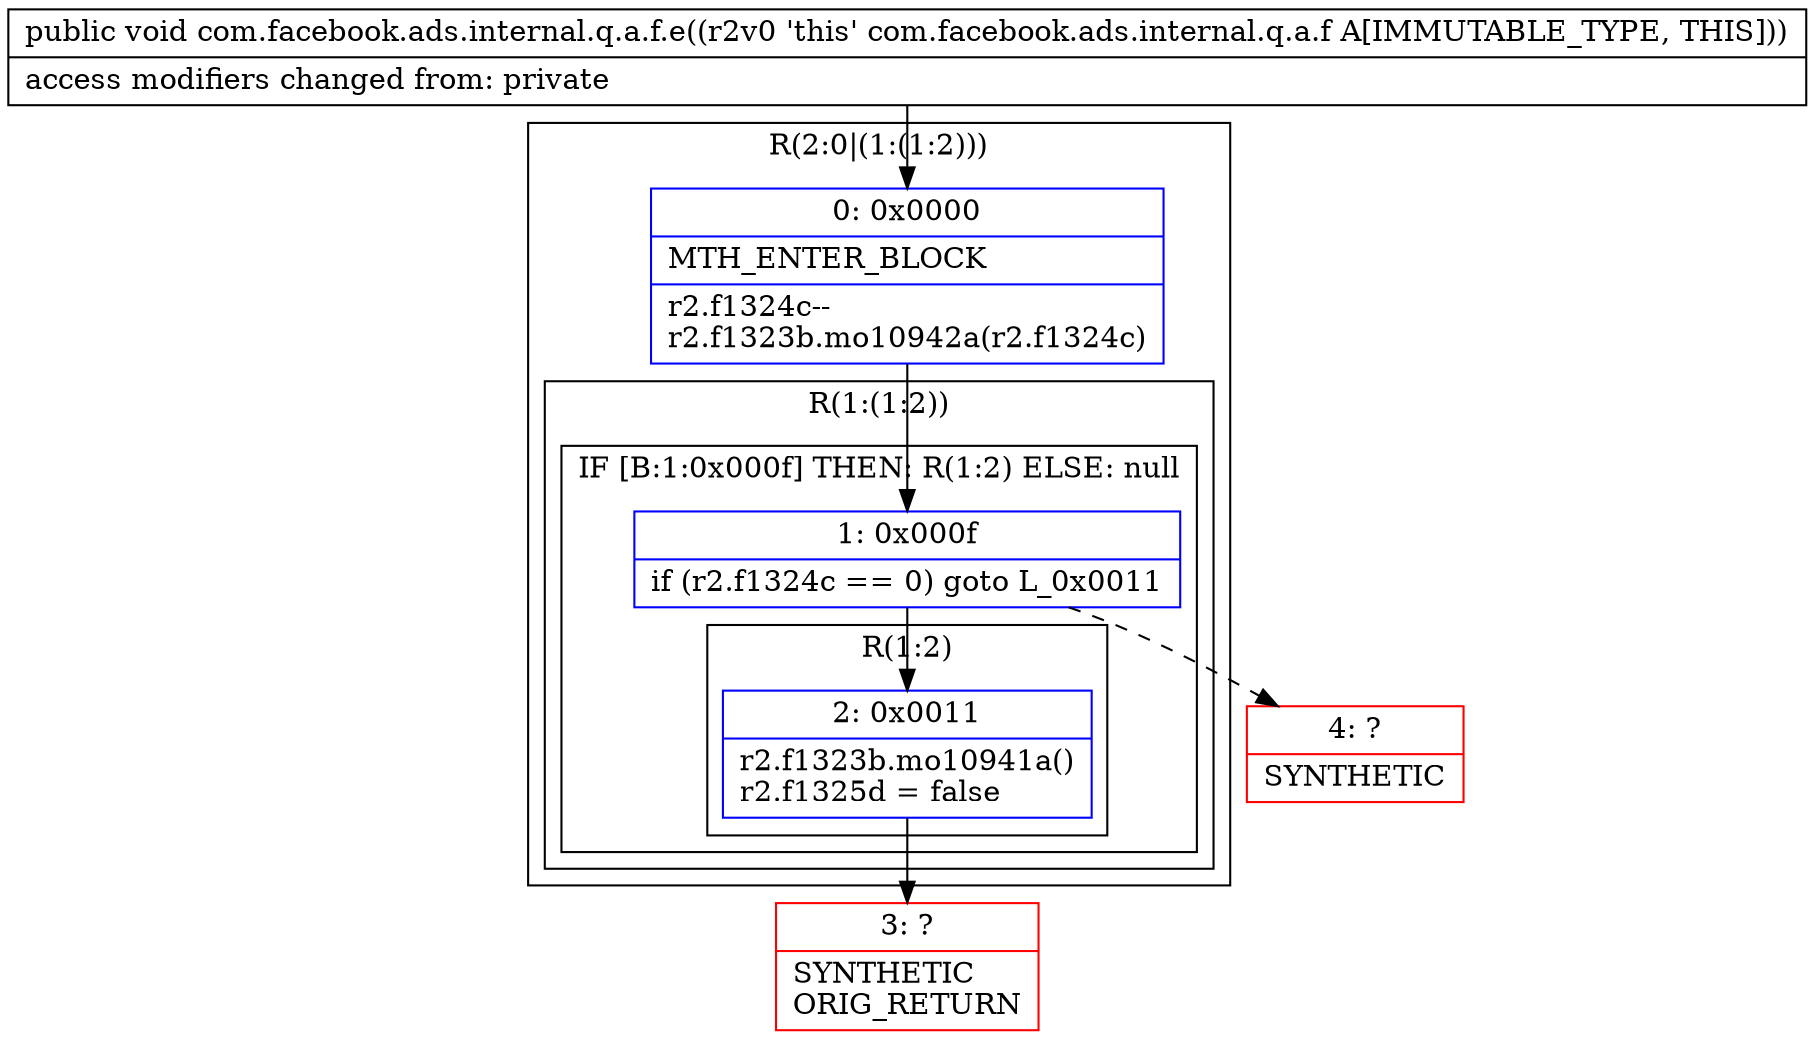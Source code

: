 digraph "CFG forcom.facebook.ads.internal.q.a.f.e()V" {
subgraph cluster_Region_887004659 {
label = "R(2:0|(1:(1:2)))";
node [shape=record,color=blue];
Node_0 [shape=record,label="{0\:\ 0x0000|MTH_ENTER_BLOCK\l|r2.f1324c\-\-\lr2.f1323b.mo10942a(r2.f1324c)\l}"];
subgraph cluster_Region_94752374 {
label = "R(1:(1:2))";
node [shape=record,color=blue];
subgraph cluster_IfRegion_886876051 {
label = "IF [B:1:0x000f] THEN: R(1:2) ELSE: null";
node [shape=record,color=blue];
Node_1 [shape=record,label="{1\:\ 0x000f|if (r2.f1324c == 0) goto L_0x0011\l}"];
subgraph cluster_Region_1028315862 {
label = "R(1:2)";
node [shape=record,color=blue];
Node_2 [shape=record,label="{2\:\ 0x0011|r2.f1323b.mo10941a()\lr2.f1325d = false\l}"];
}
}
}
}
Node_3 [shape=record,color=red,label="{3\:\ ?|SYNTHETIC\lORIG_RETURN\l}"];
Node_4 [shape=record,color=red,label="{4\:\ ?|SYNTHETIC\l}"];
MethodNode[shape=record,label="{public void com.facebook.ads.internal.q.a.f.e((r2v0 'this' com.facebook.ads.internal.q.a.f A[IMMUTABLE_TYPE, THIS]))  | access modifiers changed from: private\l}"];
MethodNode -> Node_0;
Node_0 -> Node_1;
Node_1 -> Node_2;
Node_1 -> Node_4[style=dashed];
Node_2 -> Node_3;
}

